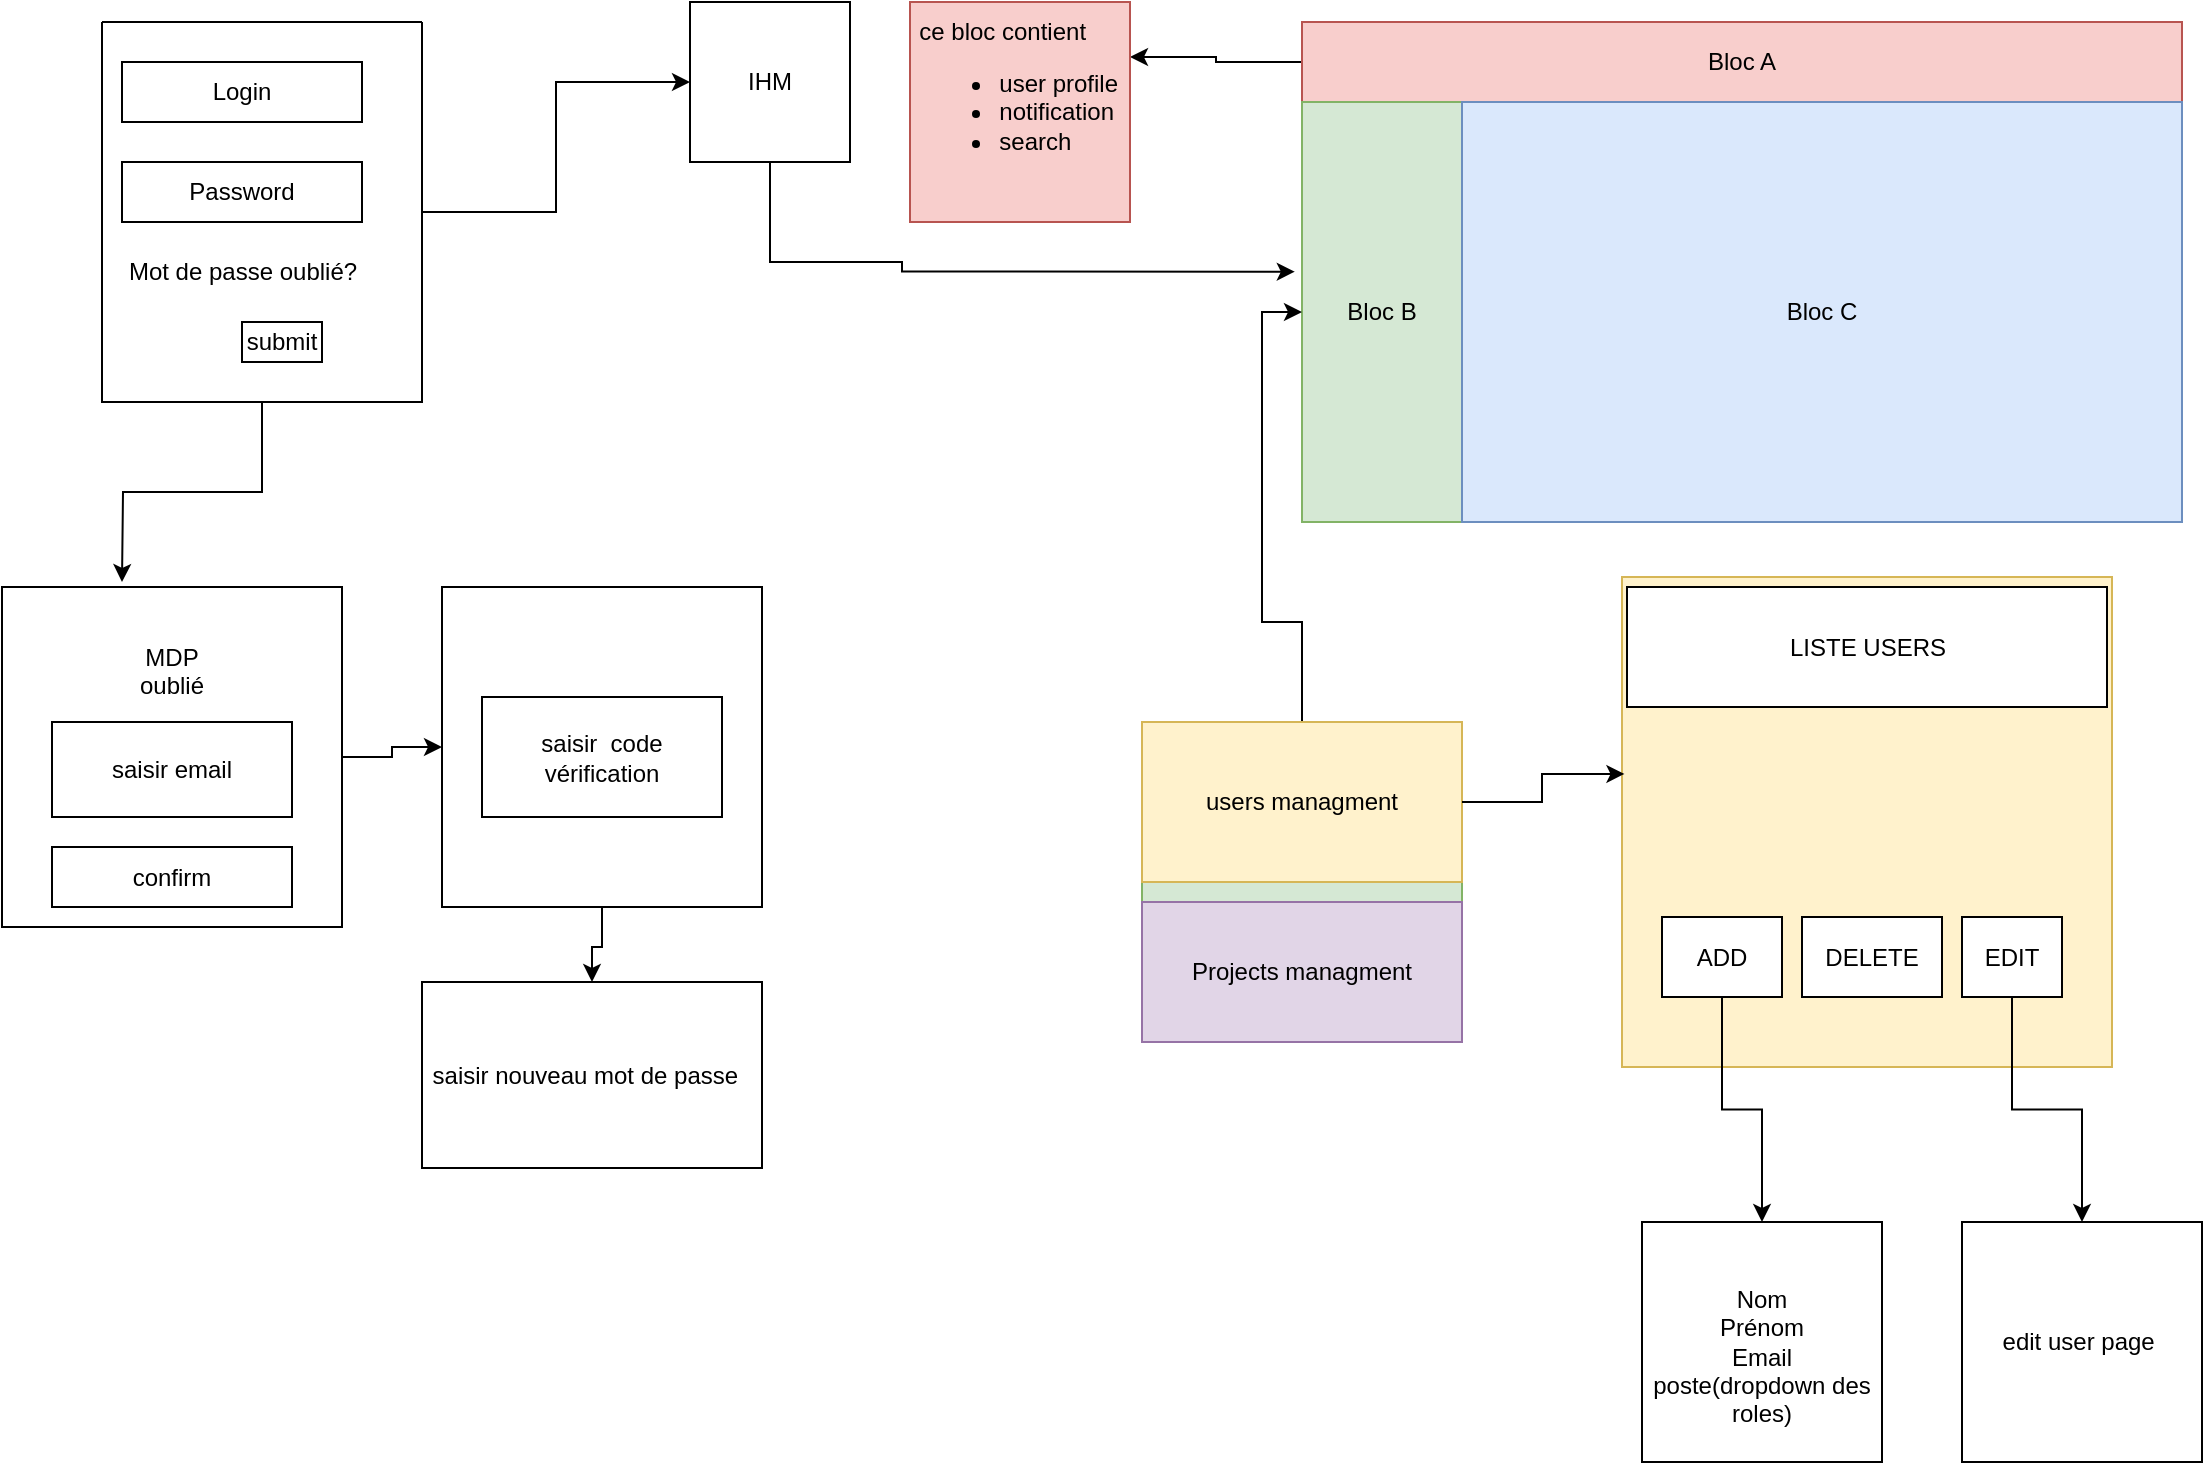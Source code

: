 <mxfile version="28.1.2">
  <diagram name="Page-1" id="HbWn4fBAT66-o-Pd7Z7B">
    <mxGraphModel dx="2053" dy="849" grid="1" gridSize="10" guides="1" tooltips="1" connect="1" arrows="1" fold="1" page="1" pageScale="1" pageWidth="827" pageHeight="1169" math="0" shadow="0">
      <root>
        <mxCell id="0" />
        <mxCell id="1" parent="0" />
        <mxCell id="TjdyM8zFQbpC29eJfy2d-43" style="edgeStyle=orthogonalEdgeStyle;rounded=0;orthogonalLoop=1;jettySize=auto;html=1;entryX=0;entryY=0.5;entryDx=0;entryDy=0;" edge="1" parent="1" source="TjdyM8zFQbpC29eJfy2d-1" target="TjdyM8zFQbpC29eJfy2d-2">
          <mxGeometry relative="1" as="geometry" />
        </mxCell>
        <mxCell id="TjdyM8zFQbpC29eJfy2d-1" value="MDP&lt;div&gt;oublié&lt;/div&gt;&lt;div&gt;&lt;br&gt;&lt;/div&gt;&lt;div&gt;&lt;br&gt;&lt;/div&gt;&lt;div&gt;&lt;br&gt;&lt;/div&gt;&lt;div&gt;&lt;br&gt;&lt;/div&gt;&lt;div&gt;&lt;br&gt;&lt;/div&gt;&lt;div&gt;&amp;nbsp;&lt;/div&gt;" style="whiteSpace=wrap;html=1;aspect=fixed;" vertex="1" parent="1">
          <mxGeometry x="-90" y="322.5" width="170" height="170" as="geometry" />
        </mxCell>
        <mxCell id="TjdyM8zFQbpC29eJfy2d-47" style="edgeStyle=orthogonalEdgeStyle;rounded=0;orthogonalLoop=1;jettySize=auto;html=1;" edge="1" parent="1" source="TjdyM8zFQbpC29eJfy2d-2" target="TjdyM8zFQbpC29eJfy2d-46">
          <mxGeometry relative="1" as="geometry" />
        </mxCell>
        <mxCell id="TjdyM8zFQbpC29eJfy2d-2" value="" style="whiteSpace=wrap;html=1;aspect=fixed;" vertex="1" parent="1">
          <mxGeometry x="130" y="322.5" width="160" height="160" as="geometry" />
        </mxCell>
        <mxCell id="TjdyM8zFQbpC29eJfy2d-3" value="IHM" style="whiteSpace=wrap;html=1;aspect=fixed;" vertex="1" parent="1">
          <mxGeometry x="254" y="30" width="80" height="80" as="geometry" />
        </mxCell>
        <mxCell id="TjdyM8zFQbpC29eJfy2d-7" value="" style="rounded=0;whiteSpace=wrap;html=1;" vertex="1" parent="1">
          <mxGeometry x="560" y="40" width="440" height="250" as="geometry" />
        </mxCell>
        <mxCell id="TjdyM8zFQbpC29eJfy2d-41" style="edgeStyle=orthogonalEdgeStyle;rounded=0;orthogonalLoop=1;jettySize=auto;html=1;entryX=0;entryY=0.5;entryDx=0;entryDy=0;" edge="1" parent="1" source="TjdyM8zFQbpC29eJfy2d-8" target="TjdyM8zFQbpC29eJfy2d-3">
          <mxGeometry relative="1" as="geometry" />
        </mxCell>
        <mxCell id="TjdyM8zFQbpC29eJfy2d-49" style="edgeStyle=orthogonalEdgeStyle;rounded=0;orthogonalLoop=1;jettySize=auto;html=1;" edge="1" parent="1" source="TjdyM8zFQbpC29eJfy2d-8">
          <mxGeometry relative="1" as="geometry">
            <mxPoint x="-30" y="320" as="targetPoint" />
          </mxGeometry>
        </mxCell>
        <mxCell id="TjdyM8zFQbpC29eJfy2d-8" value="" style="swimlane;startSize=0;" vertex="1" parent="1">
          <mxGeometry x="-40" y="40" width="160" height="190" as="geometry" />
        </mxCell>
        <mxCell id="TjdyM8zFQbpC29eJfy2d-9" value="Login" style="rounded=0;whiteSpace=wrap;html=1;" vertex="1" parent="TjdyM8zFQbpC29eJfy2d-8">
          <mxGeometry x="10" y="20" width="120" height="30" as="geometry" />
        </mxCell>
        <mxCell id="TjdyM8zFQbpC29eJfy2d-10" value="Password" style="rounded=0;whiteSpace=wrap;html=1;" vertex="1" parent="TjdyM8zFQbpC29eJfy2d-8">
          <mxGeometry x="10" y="70" width="120" height="30" as="geometry" />
        </mxCell>
        <mxCell id="TjdyM8zFQbpC29eJfy2d-11" value="submit" style="rounded=0;whiteSpace=wrap;html=1;" vertex="1" parent="TjdyM8zFQbpC29eJfy2d-8">
          <mxGeometry x="70" y="150" width="40" height="20" as="geometry" />
        </mxCell>
        <mxCell id="TjdyM8zFQbpC29eJfy2d-40" value="Mot de passe oublié?" style="text;html=1;align=center;verticalAlign=middle;resizable=0;points=[];autosize=1;strokeColor=none;fillColor=none;" vertex="1" parent="TjdyM8zFQbpC29eJfy2d-8">
          <mxGeometry y="110" width="140" height="30" as="geometry" />
        </mxCell>
        <mxCell id="TjdyM8zFQbpC29eJfy2d-24" style="edgeStyle=orthogonalEdgeStyle;rounded=0;orthogonalLoop=1;jettySize=auto;html=1;entryX=1;entryY=0.25;entryDx=0;entryDy=0;" edge="1" parent="1" source="TjdyM8zFQbpC29eJfy2d-19" target="TjdyM8zFQbpC29eJfy2d-23">
          <mxGeometry relative="1" as="geometry" />
        </mxCell>
        <mxCell id="TjdyM8zFQbpC29eJfy2d-19" value="Bloc A" style="rounded=0;whiteSpace=wrap;html=1;fillColor=#f8cecc;strokeColor=#b85450;" vertex="1" parent="1">
          <mxGeometry x="560" y="40" width="440" height="40" as="geometry" />
        </mxCell>
        <mxCell id="TjdyM8zFQbpC29eJfy2d-20" value="Bloc B" style="rounded=0;whiteSpace=wrap;html=1;fillColor=#d5e8d4;strokeColor=#82b366;" vertex="1" parent="1">
          <mxGeometry x="560" y="80" width="80" height="210" as="geometry" />
        </mxCell>
        <mxCell id="TjdyM8zFQbpC29eJfy2d-21" value="Bloc C" style="rounded=0;whiteSpace=wrap;html=1;fillColor=#dae8fc;strokeColor=#6c8ebf;" vertex="1" parent="1">
          <mxGeometry x="640" y="80" width="360" height="210" as="geometry" />
        </mxCell>
        <mxCell id="TjdyM8zFQbpC29eJfy2d-22" style="edgeStyle=orthogonalEdgeStyle;rounded=0;orthogonalLoop=1;jettySize=auto;html=1;entryX=-0.045;entryY=0.404;entryDx=0;entryDy=0;entryPerimeter=0;" edge="1" parent="1" source="TjdyM8zFQbpC29eJfy2d-3" target="TjdyM8zFQbpC29eJfy2d-20">
          <mxGeometry relative="1" as="geometry">
            <Array as="points">
              <mxPoint x="294" y="160" />
              <mxPoint x="360" y="160" />
              <mxPoint x="360" y="165" />
            </Array>
          </mxGeometry>
        </mxCell>
        <mxCell id="TjdyM8zFQbpC29eJfy2d-23" value="&lt;div style=&quot;text-align: left;&quot;&gt;&lt;span style=&quot;background-color: transparent; color: light-dark(rgb(0, 0, 0), rgb(255, 255, 255));&quot;&gt;ce bloc contient&amp;nbsp;&lt;/span&gt;&lt;/div&gt;&lt;div style=&quot;text-align: left;&quot;&gt;&lt;ul&gt;&lt;li&gt;user profile&lt;/li&gt;&lt;li&gt;notification&amp;nbsp;&lt;/li&gt;&lt;li&gt;&lt;span style=&quot;background-color: transparent; color: light-dark(rgb(0, 0, 0), rgb(255, 255, 255));&quot;&gt;search&lt;/span&gt;&lt;/li&gt;&lt;/ul&gt;&lt;/div&gt;&lt;div&gt;&lt;div&gt;&lt;br&gt;&lt;/div&gt;&lt;/div&gt;" style="whiteSpace=wrap;html=1;aspect=fixed;fillColor=#f8cecc;strokeColor=#b85450;" vertex="1" parent="1">
          <mxGeometry x="364" y="30" width="110" height="110" as="geometry" />
        </mxCell>
        <mxCell id="TjdyM8zFQbpC29eJfy2d-25" value="" style="whiteSpace=wrap;html=1;aspect=fixed;fillColor=#d5e8d4;strokeColor=#82b366;" vertex="1" parent="1">
          <mxGeometry x="480" y="390" width="160" height="160" as="geometry" />
        </mxCell>
        <mxCell id="TjdyM8zFQbpC29eJfy2d-34" style="edgeStyle=orthogonalEdgeStyle;rounded=0;orthogonalLoop=1;jettySize=auto;html=1;entryX=0;entryY=0.5;entryDx=0;entryDy=0;" edge="1" parent="1" source="TjdyM8zFQbpC29eJfy2d-26" target="TjdyM8zFQbpC29eJfy2d-20">
          <mxGeometry relative="1" as="geometry" />
        </mxCell>
        <mxCell id="TjdyM8zFQbpC29eJfy2d-26" value="users managment" style="rounded=0;whiteSpace=wrap;html=1;fillColor=#fff2cc;strokeColor=#d6b656;" vertex="1" parent="1">
          <mxGeometry x="480" y="390" width="160" height="80" as="geometry" />
        </mxCell>
        <mxCell id="TjdyM8zFQbpC29eJfy2d-27" value="Projects managment" style="rounded=0;whiteSpace=wrap;html=1;fillColor=#e1d5e7;strokeColor=#9673a6;" vertex="1" parent="1">
          <mxGeometry x="480" y="480" width="160" height="70" as="geometry" />
        </mxCell>
        <mxCell id="TjdyM8zFQbpC29eJfy2d-29" value="&lt;div&gt;&lt;br&gt;&lt;/div&gt;" style="whiteSpace=wrap;html=1;aspect=fixed;fillColor=#fff2cc;strokeColor=#d6b656;align=left;" vertex="1" parent="1">
          <mxGeometry x="720" y="317.5" width="245" height="245" as="geometry" />
        </mxCell>
        <mxCell id="TjdyM8zFQbpC29eJfy2d-30" value="LISTE USERS" style="rounded=0;whiteSpace=wrap;html=1;" vertex="1" parent="1">
          <mxGeometry x="722.5" y="322.5" width="240" height="60" as="geometry" />
        </mxCell>
        <mxCell id="TjdyM8zFQbpC29eJfy2d-38" style="edgeStyle=orthogonalEdgeStyle;rounded=0;orthogonalLoop=1;jettySize=auto;html=1;" edge="1" parent="1" source="TjdyM8zFQbpC29eJfy2d-31" target="TjdyM8zFQbpC29eJfy2d-36">
          <mxGeometry relative="1" as="geometry" />
        </mxCell>
        <mxCell id="TjdyM8zFQbpC29eJfy2d-31" value="ADD" style="rounded=0;whiteSpace=wrap;html=1;" vertex="1" parent="1">
          <mxGeometry x="740" y="487.5" width="60" height="40" as="geometry" />
        </mxCell>
        <mxCell id="TjdyM8zFQbpC29eJfy2d-32" value="DELETE" style="rounded=0;whiteSpace=wrap;html=1;" vertex="1" parent="1">
          <mxGeometry x="810" y="487.5" width="70" height="40" as="geometry" />
        </mxCell>
        <mxCell id="TjdyM8zFQbpC29eJfy2d-39" style="edgeStyle=orthogonalEdgeStyle;rounded=0;orthogonalLoop=1;jettySize=auto;html=1;" edge="1" parent="1" source="TjdyM8zFQbpC29eJfy2d-33" target="TjdyM8zFQbpC29eJfy2d-37">
          <mxGeometry relative="1" as="geometry" />
        </mxCell>
        <mxCell id="TjdyM8zFQbpC29eJfy2d-33" value="EDIT" style="rounded=0;whiteSpace=wrap;html=1;" vertex="1" parent="1">
          <mxGeometry x="890" y="487.5" width="50" height="40" as="geometry" />
        </mxCell>
        <mxCell id="TjdyM8zFQbpC29eJfy2d-35" style="edgeStyle=orthogonalEdgeStyle;rounded=0;orthogonalLoop=1;jettySize=auto;html=1;entryX=0.005;entryY=0.402;entryDx=0;entryDy=0;entryPerimeter=0;" edge="1" parent="1" source="TjdyM8zFQbpC29eJfy2d-26" target="TjdyM8zFQbpC29eJfy2d-29">
          <mxGeometry relative="1" as="geometry" />
        </mxCell>
        <mxCell id="TjdyM8zFQbpC29eJfy2d-36" value="&lt;div&gt;&lt;br&gt;&lt;/div&gt;Nom&lt;div&gt;Prénom&lt;/div&gt;&lt;div&gt;Email&lt;/div&gt;&lt;div&gt;poste(dropdown des roles)&lt;/div&gt;" style="whiteSpace=wrap;html=1;aspect=fixed;" vertex="1" parent="1">
          <mxGeometry x="730" y="640" width="120" height="120" as="geometry" />
        </mxCell>
        <mxCell id="TjdyM8zFQbpC29eJfy2d-37" value="edit user page&amp;nbsp;" style="whiteSpace=wrap;html=1;aspect=fixed;" vertex="1" parent="1">
          <mxGeometry x="890" y="640" width="120" height="120" as="geometry" />
        </mxCell>
        <mxCell id="TjdyM8zFQbpC29eJfy2d-42" value="saisir email" style="rounded=0;whiteSpace=wrap;html=1;" vertex="1" parent="1">
          <mxGeometry x="-65" y="390" width="120" height="47.5" as="geometry" />
        </mxCell>
        <mxCell id="TjdyM8zFQbpC29eJfy2d-44" value="saisir&amp;nbsp; code vérification" style="rounded=0;whiteSpace=wrap;html=1;" vertex="1" parent="1">
          <mxGeometry x="150" y="377.5" width="120" height="60" as="geometry" />
        </mxCell>
        <mxCell id="TjdyM8zFQbpC29eJfy2d-45" value="confirm" style="rounded=0;whiteSpace=wrap;html=1;" vertex="1" parent="1">
          <mxGeometry x="-65" y="452.5" width="120" height="30" as="geometry" />
        </mxCell>
        <mxCell id="TjdyM8zFQbpC29eJfy2d-46" value="saisir nouveau mot de passe&amp;nbsp;&amp;nbsp;" style="rounded=0;whiteSpace=wrap;html=1;" vertex="1" parent="1">
          <mxGeometry x="120" y="520" width="170" height="93" as="geometry" />
        </mxCell>
      </root>
    </mxGraphModel>
  </diagram>
</mxfile>
